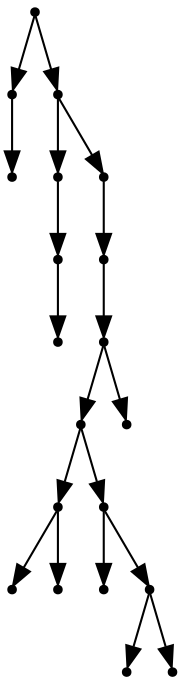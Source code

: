 digraph {
  19 [shape=point];
  1 [shape=point];
  0 [shape=point];
  18 [shape=point];
  4 [shape=point];
  3 [shape=point];
  2 [shape=point];
  17 [shape=point];
  16 [shape=point];
  15 [shape=point];
  13 [shape=point];
  7 [shape=point];
  5 [shape=point];
  6 [shape=point];
  12 [shape=point];
  8 [shape=point];
  11 [shape=point];
  9 [shape=point];
  10 [shape=point];
  14 [shape=point];
19 -> 1;
1 -> 0;
19 -> 18;
18 -> 4;
4 -> 3;
3 -> 2;
18 -> 17;
17 -> 16;
16 -> 15;
15 -> 13;
13 -> 7;
7 -> 5;
7 -> 6;
13 -> 12;
12 -> 8;
12 -> 11;
11 -> 9;
11 -> 10;
15 -> 14;
}
